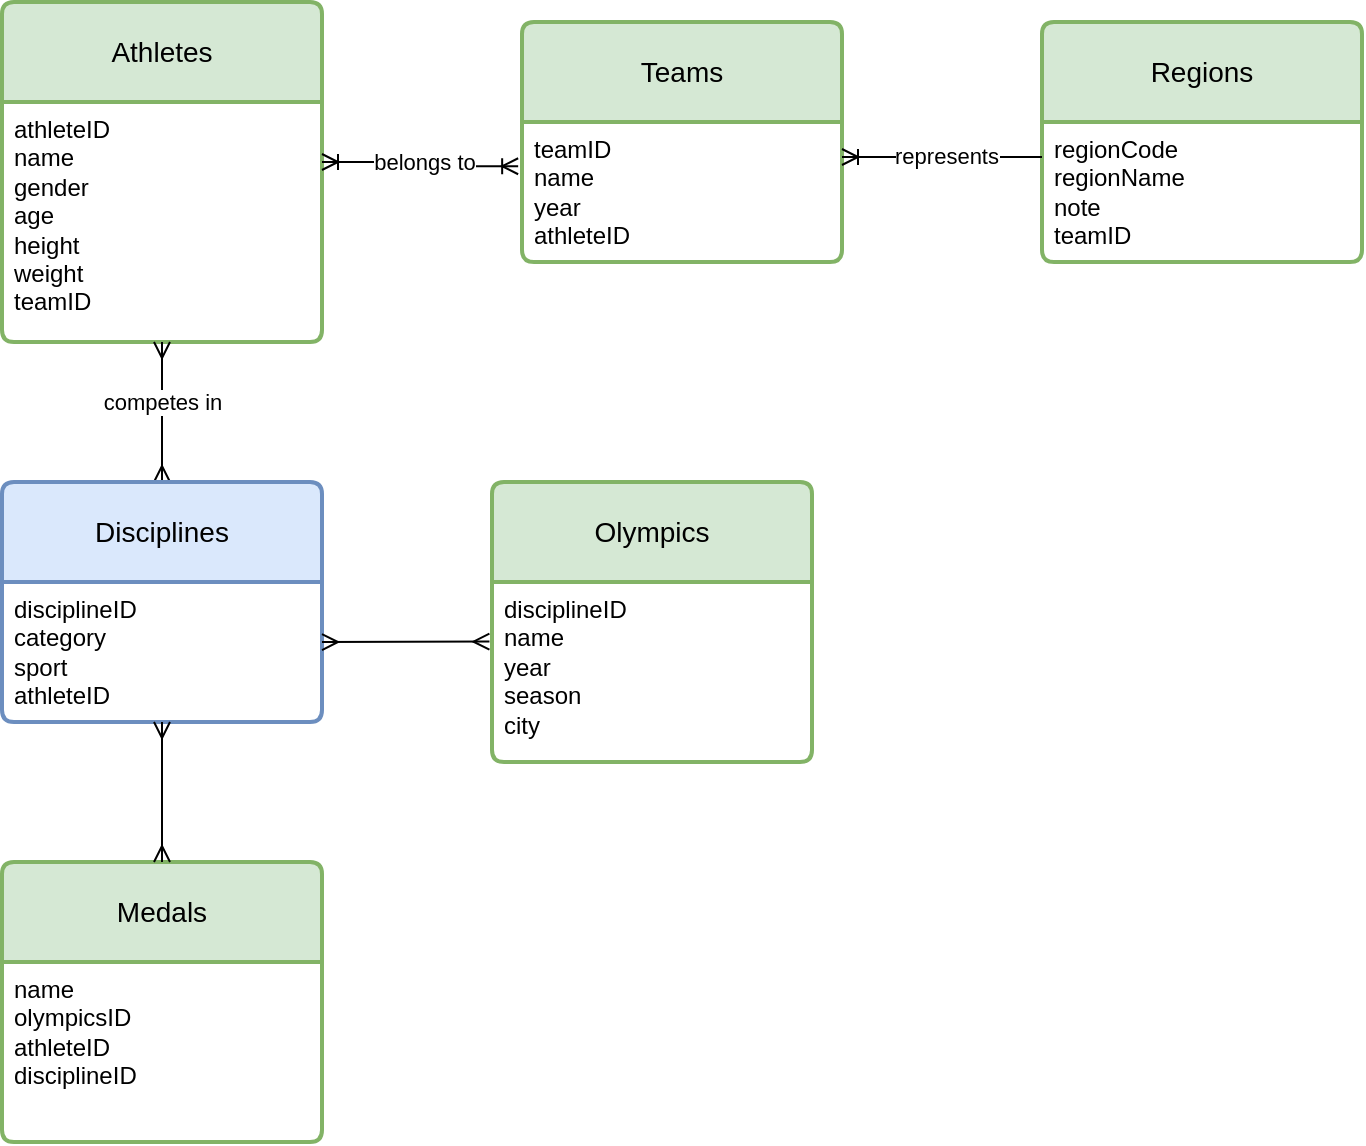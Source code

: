 <mxfile version="21.5.0" type="github">
  <diagram id="R2lEEEUBdFMjLlhIrx00" name="Page-1">
    <mxGraphModel dx="1143" dy="670" grid="1" gridSize="10" guides="1" tooltips="1" connect="1" arrows="1" fold="1" page="1" pageScale="1" pageWidth="850" pageHeight="1100" math="0" shadow="0" extFonts="Permanent Marker^https://fonts.googleapis.com/css?family=Permanent+Marker">
      <root>
        <mxCell id="0" />
        <mxCell id="1" parent="0" />
        <mxCell id="QizcqaHep1CtaQg01HW3-1" value="Athletes" style="swimlane;childLayout=stackLayout;horizontal=1;startSize=50;horizontalStack=0;rounded=1;fontSize=14;fontStyle=0;strokeWidth=2;resizeParent=0;resizeLast=1;shadow=0;dashed=0;align=center;arcSize=4;whiteSpace=wrap;html=1;fillColor=#d5e8d4;strokeColor=#82b366;" vertex="1" parent="1">
          <mxGeometry x="100" y="360" width="160" height="170" as="geometry" />
        </mxCell>
        <mxCell id="QizcqaHep1CtaQg01HW3-2" value="athleteID&lt;br&gt;name&lt;br&gt;gender&lt;br&gt;age&lt;br&gt;height&lt;br&gt;weight&lt;br&gt;teamID" style="align=left;strokeColor=none;fillColor=none;spacingLeft=4;fontSize=12;verticalAlign=top;resizable=0;rotatable=0;part=1;html=1;" vertex="1" parent="QizcqaHep1CtaQg01HW3-1">
          <mxGeometry y="50" width="160" height="120" as="geometry" />
        </mxCell>
        <mxCell id="QizcqaHep1CtaQg01HW3-3" value="Regions" style="swimlane;childLayout=stackLayout;horizontal=1;startSize=50;horizontalStack=0;rounded=1;fontSize=14;fontStyle=0;strokeWidth=2;resizeParent=0;resizeLast=1;shadow=0;dashed=0;align=center;arcSize=4;whiteSpace=wrap;html=1;fillColor=#d5e8d4;strokeColor=#82b366;" vertex="1" parent="1">
          <mxGeometry x="620" y="370" width="160" height="120" as="geometry" />
        </mxCell>
        <mxCell id="QizcqaHep1CtaQg01HW3-4" value="regionCode&lt;br&gt;regionName&lt;br&gt;note&lt;br&gt;teamID" style="align=left;strokeColor=none;fillColor=none;spacingLeft=4;fontSize=12;verticalAlign=top;resizable=0;rotatable=0;part=1;html=1;" vertex="1" parent="QizcqaHep1CtaQg01HW3-3">
          <mxGeometry y="50" width="160" height="70" as="geometry" />
        </mxCell>
        <mxCell id="QizcqaHep1CtaQg01HW3-7" value="Teams" style="swimlane;childLayout=stackLayout;horizontal=1;startSize=50;horizontalStack=0;rounded=1;fontSize=14;fontStyle=0;strokeWidth=2;resizeParent=0;resizeLast=1;shadow=0;dashed=0;align=center;arcSize=4;whiteSpace=wrap;html=1;fillColor=#d5e8d4;strokeColor=#82b366;" vertex="1" parent="1">
          <mxGeometry x="360" y="370" width="160" height="120" as="geometry" />
        </mxCell>
        <mxCell id="QizcqaHep1CtaQg01HW3-8" value="teamID&lt;br&gt;name&lt;br&gt;year&lt;br&gt;athleteID" style="align=left;strokeColor=none;fillColor=none;spacingLeft=4;fontSize=12;verticalAlign=top;resizable=0;rotatable=0;part=1;html=1;" vertex="1" parent="QizcqaHep1CtaQg01HW3-7">
          <mxGeometry y="50" width="160" height="70" as="geometry" />
        </mxCell>
        <mxCell id="QizcqaHep1CtaQg01HW3-11" value="Medals" style="swimlane;childLayout=stackLayout;horizontal=1;startSize=50;horizontalStack=0;rounded=1;fontSize=14;fontStyle=0;strokeWidth=2;resizeParent=0;resizeLast=1;shadow=0;dashed=0;align=center;arcSize=4;whiteSpace=wrap;html=1;fillColor=#d5e8d4;strokeColor=#82b366;" vertex="1" parent="1">
          <mxGeometry x="100" y="790" width="160" height="140" as="geometry">
            <mxRectangle x="510" y="580" width="80" height="50" as="alternateBounds" />
          </mxGeometry>
        </mxCell>
        <mxCell id="QizcqaHep1CtaQg01HW3-12" value="name&lt;br&gt;olympicsID&lt;br&gt;athleteID&lt;br&gt;disciplineID" style="align=left;strokeColor=none;fillColor=none;spacingLeft=4;fontSize=12;verticalAlign=top;resizable=0;rotatable=0;part=1;html=1;" vertex="1" parent="QizcqaHep1CtaQg01HW3-11">
          <mxGeometry y="50" width="160" height="90" as="geometry" />
        </mxCell>
        <mxCell id="QizcqaHep1CtaQg01HW3-13" value="Olympics" style="swimlane;childLayout=stackLayout;horizontal=1;startSize=50;horizontalStack=0;rounded=1;fontSize=14;fontStyle=0;strokeWidth=2;resizeParent=0;resizeLast=1;shadow=0;dashed=0;align=center;arcSize=4;whiteSpace=wrap;html=1;fillColor=#d5e8d4;strokeColor=#82b366;" vertex="1" parent="1">
          <mxGeometry x="345" y="600" width="160" height="140" as="geometry" />
        </mxCell>
        <mxCell id="QizcqaHep1CtaQg01HW3-14" value="disciplineID&lt;br&gt;name&lt;br&gt;year&lt;br&gt;season&lt;br&gt;city" style="align=left;strokeColor=none;fillColor=none;spacingLeft=4;fontSize=12;verticalAlign=top;resizable=0;rotatable=0;part=1;html=1;" vertex="1" parent="QizcqaHep1CtaQg01HW3-13">
          <mxGeometry y="50" width="160" height="90" as="geometry" />
        </mxCell>
        <mxCell id="QizcqaHep1CtaQg01HW3-18" style="edgeStyle=orthogonalEdgeStyle;rounded=0;orthogonalLoop=1;jettySize=auto;html=1;exitX=1;exitY=0.25;exitDx=0;exitDy=0;entryX=-0.012;entryY=0.316;entryDx=0;entryDy=0;entryPerimeter=0;endArrow=ERoneToMany;endFill=0;startArrow=ERoneToMany;startFill=0;" edge="1" parent="1" source="QizcqaHep1CtaQg01HW3-2" target="QizcqaHep1CtaQg01HW3-8">
          <mxGeometry relative="1" as="geometry" />
        </mxCell>
        <mxCell id="QizcqaHep1CtaQg01HW3-24" value="belongs to" style="edgeLabel;html=1;align=center;verticalAlign=middle;resizable=0;points=[];" vertex="1" connectable="0" parent="QizcqaHep1CtaQg01HW3-18">
          <mxGeometry x="-0.39" relative="1" as="geometry">
            <mxPoint x="20" as="offset" />
          </mxGeometry>
        </mxCell>
        <mxCell id="QizcqaHep1CtaQg01HW3-19" value="" style="edgeStyle=entityRelationEdgeStyle;fontSize=12;html=1;endArrow=ERoneToMany;rounded=0;exitX=0;exitY=0.25;exitDx=0;exitDy=0;entryX=1;entryY=0.25;entryDx=0;entryDy=0;" edge="1" parent="1" source="QizcqaHep1CtaQg01HW3-4" target="QizcqaHep1CtaQg01HW3-8">
          <mxGeometry width="100" height="100" relative="1" as="geometry">
            <mxPoint x="380" y="610" as="sourcePoint" />
            <mxPoint x="480" y="510" as="targetPoint" />
          </mxGeometry>
        </mxCell>
        <mxCell id="QizcqaHep1CtaQg01HW3-23" value="represents" style="edgeLabel;html=1;align=center;verticalAlign=middle;resizable=0;points=[];" vertex="1" connectable="0" parent="QizcqaHep1CtaQg01HW3-19">
          <mxGeometry x="-0.036" y="-1" relative="1" as="geometry">
            <mxPoint as="offset" />
          </mxGeometry>
        </mxCell>
        <mxCell id="QizcqaHep1CtaQg01HW3-20" value="" style="fontSize=12;html=1;endArrow=ERmany;startArrow=ERmany;rounded=0;exitX=0.5;exitY=1;exitDx=0;exitDy=0;entryX=0.5;entryY=0;entryDx=0;entryDy=0;" edge="1" parent="1" source="QizcqaHep1CtaQg01HW3-2" target="QizcqaHep1CtaQg01HW3-29">
          <mxGeometry width="100" height="100" relative="1" as="geometry">
            <mxPoint x="380" y="610" as="sourcePoint" />
            <mxPoint x="470" y="610" as="targetPoint" />
          </mxGeometry>
        </mxCell>
        <mxCell id="QizcqaHep1CtaQg01HW3-25" value="competes in" style="edgeLabel;html=1;align=center;verticalAlign=middle;resizable=0;points=[];" vertex="1" connectable="0" parent="QizcqaHep1CtaQg01HW3-20">
          <mxGeometry x="-0.378" relative="1" as="geometry">
            <mxPoint y="8" as="offset" />
          </mxGeometry>
        </mxCell>
        <mxCell id="QizcqaHep1CtaQg01HW3-29" value="Disciplines" style="swimlane;childLayout=stackLayout;horizontal=1;startSize=50;horizontalStack=0;rounded=1;fontSize=14;fontStyle=0;strokeWidth=2;resizeParent=0;resizeLast=1;shadow=0;dashed=0;align=center;arcSize=4;whiteSpace=wrap;html=1;fillColor=#dae8fc;strokeColor=#6c8ebf;" vertex="1" parent="1">
          <mxGeometry x="100" y="600" width="160" height="120" as="geometry" />
        </mxCell>
        <mxCell id="QizcqaHep1CtaQg01HW3-30" value="disciplineID&lt;br&gt;category&lt;br&gt;sport&lt;br&gt;athleteID" style="align=left;strokeColor=none;fillColor=none;spacingLeft=4;fontSize=12;verticalAlign=top;resizable=0;rotatable=0;part=1;html=1;" vertex="1" parent="QizcqaHep1CtaQg01HW3-29">
          <mxGeometry y="50" width="160" height="70" as="geometry" />
        </mxCell>
        <mxCell id="QizcqaHep1CtaQg01HW3-31" value="" style="fontSize=12;html=1;endArrow=ERmany;startArrow=ERmany;rounded=0;exitX=1;exitY=0.429;exitDx=0;exitDy=0;exitPerimeter=0;entryX=-0.008;entryY=0.331;entryDx=0;entryDy=0;entryPerimeter=0;" edge="1" parent="1" source="QizcqaHep1CtaQg01HW3-30" target="QizcqaHep1CtaQg01HW3-14">
          <mxGeometry width="100" height="100" relative="1" as="geometry">
            <mxPoint x="280" y="680" as="sourcePoint" />
            <mxPoint x="320" y="670" as="targetPoint" />
          </mxGeometry>
        </mxCell>
        <mxCell id="QizcqaHep1CtaQg01HW3-32" value="" style="fontSize=12;html=1;endArrow=ERmany;startArrow=ERmany;rounded=0;entryX=0.5;entryY=1;entryDx=0;entryDy=0;exitX=0.5;exitY=0;exitDx=0;exitDy=0;" edge="1" parent="1" source="QizcqaHep1CtaQg01HW3-11" target="QizcqaHep1CtaQg01HW3-29">
          <mxGeometry width="100" height="100" relative="1" as="geometry">
            <mxPoint x="280" y="880" as="sourcePoint" />
            <mxPoint x="380" y="780" as="targetPoint" />
          </mxGeometry>
        </mxCell>
      </root>
    </mxGraphModel>
  </diagram>
</mxfile>
